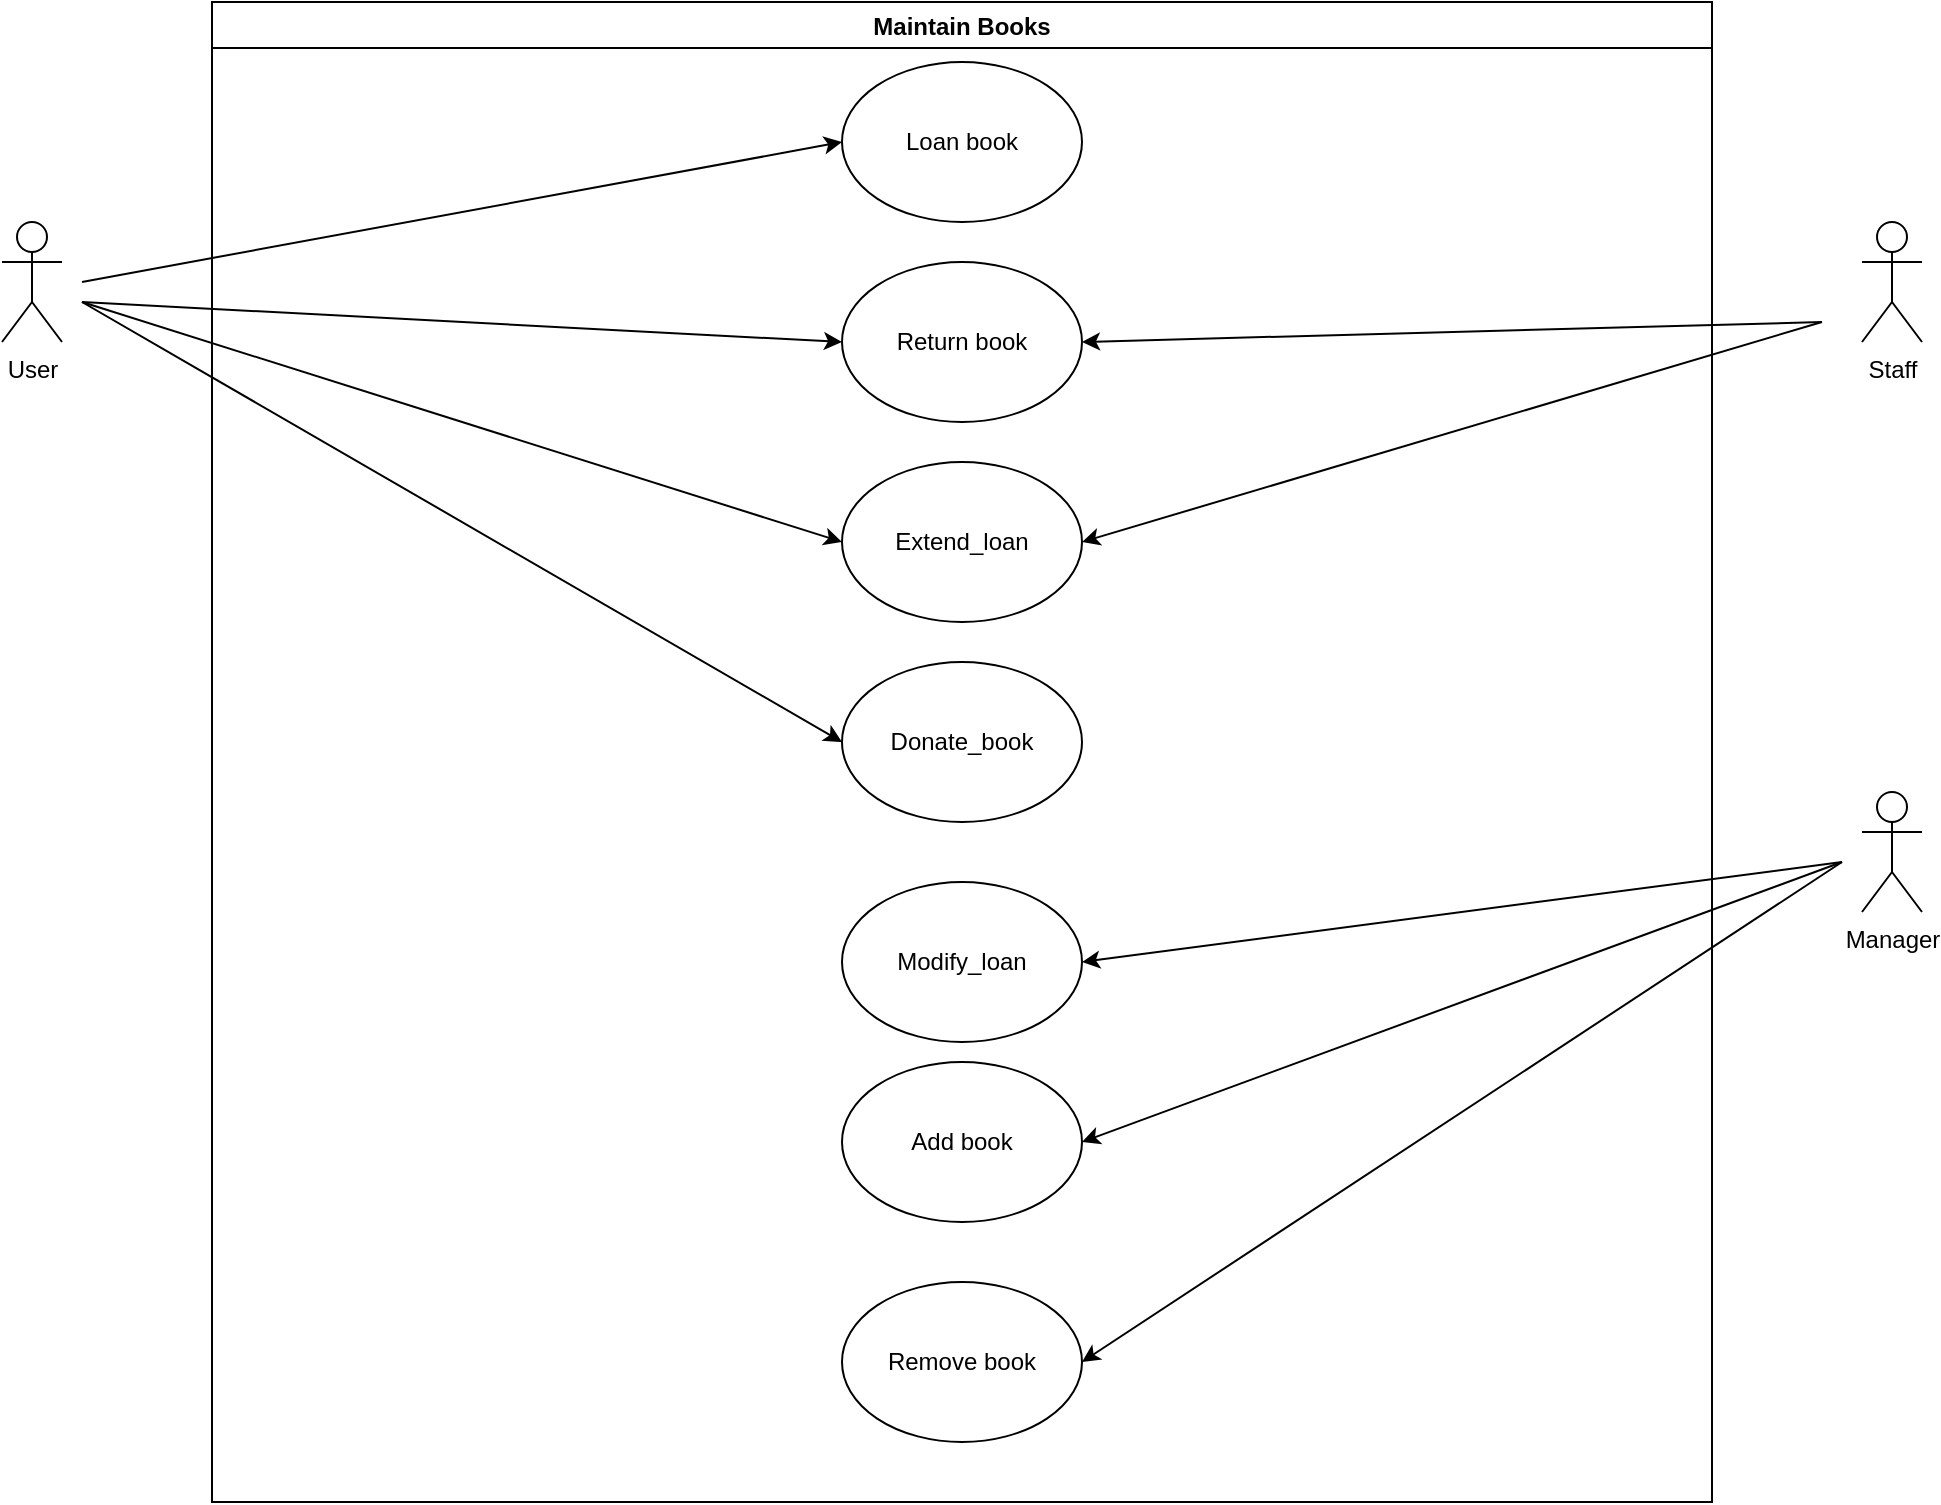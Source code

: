<mxfile version="20.2.8" type="github">
  <diagram id="7d0x-xp93fIhHenSywUt" name="Page-1">
    <mxGraphModel dx="1422" dy="794" grid="1" gridSize="10" guides="1" tooltips="1" connect="1" arrows="1" fold="1" page="1" pageScale="1" pageWidth="1100" pageHeight="850" math="0" shadow="0">
      <root>
        <mxCell id="0" />
        <mxCell id="1" parent="0" />
        <mxCell id="p-3F2_YkWac7Y5jsDY-2-1" value="Maintain Books" style="swimlane;" vertex="1" parent="1">
          <mxGeometry x="175" y="30" width="750" height="750" as="geometry" />
        </mxCell>
        <mxCell id="p-3F2_YkWac7Y5jsDY-2-5" value="Loan book" style="ellipse;whiteSpace=wrap;html=1;" vertex="1" parent="p-3F2_YkWac7Y5jsDY-2-1">
          <mxGeometry x="315" y="30" width="120" height="80" as="geometry" />
        </mxCell>
        <mxCell id="p-3F2_YkWac7Y5jsDY-2-6" value="Return book" style="ellipse;whiteSpace=wrap;html=1;" vertex="1" parent="p-3F2_YkWac7Y5jsDY-2-1">
          <mxGeometry x="315" y="130" width="120" height="80" as="geometry" />
        </mxCell>
        <mxCell id="p-3F2_YkWac7Y5jsDY-2-7" value="Extend_loan" style="ellipse;whiteSpace=wrap;html=1;" vertex="1" parent="p-3F2_YkWac7Y5jsDY-2-1">
          <mxGeometry x="315" y="230" width="120" height="80" as="geometry" />
        </mxCell>
        <mxCell id="p-3F2_YkWac7Y5jsDY-2-8" value="Donate_book" style="ellipse;whiteSpace=wrap;html=1;" vertex="1" parent="p-3F2_YkWac7Y5jsDY-2-1">
          <mxGeometry x="315" y="330" width="120" height="80" as="geometry" />
        </mxCell>
        <mxCell id="p-3F2_YkWac7Y5jsDY-2-9" value="Modify_loan" style="ellipse;whiteSpace=wrap;html=1;" vertex="1" parent="p-3F2_YkWac7Y5jsDY-2-1">
          <mxGeometry x="315" y="440" width="120" height="80" as="geometry" />
        </mxCell>
        <mxCell id="p-3F2_YkWac7Y5jsDY-2-10" value="Add book" style="ellipse;whiteSpace=wrap;html=1;" vertex="1" parent="p-3F2_YkWac7Y5jsDY-2-1">
          <mxGeometry x="315" y="530" width="120" height="80" as="geometry" />
        </mxCell>
        <mxCell id="p-3F2_YkWac7Y5jsDY-2-11" value="Remove book" style="ellipse;whiteSpace=wrap;html=1;" vertex="1" parent="p-3F2_YkWac7Y5jsDY-2-1">
          <mxGeometry x="315" y="640" width="120" height="80" as="geometry" />
        </mxCell>
        <mxCell id="p-3F2_YkWac7Y5jsDY-2-14" value="" style="endArrow=classic;html=1;rounded=0;" edge="1" parent="p-3F2_YkWac7Y5jsDY-2-1">
          <mxGeometry width="50" height="50" relative="1" as="geometry">
            <mxPoint x="-65" y="150" as="sourcePoint" />
            <mxPoint x="315" y="270" as="targetPoint" />
          </mxGeometry>
        </mxCell>
        <mxCell id="p-3F2_YkWac7Y5jsDY-2-2" value="User" style="shape=umlActor;verticalLabelPosition=bottom;verticalAlign=top;html=1;outlineConnect=0;" vertex="1" parent="1">
          <mxGeometry x="70" y="140" width="30" height="60" as="geometry" />
        </mxCell>
        <mxCell id="p-3F2_YkWac7Y5jsDY-2-3" value="Staff" style="shape=umlActor;verticalLabelPosition=bottom;verticalAlign=top;html=1;outlineConnect=0;" vertex="1" parent="1">
          <mxGeometry x="1000" y="140" width="30" height="60" as="geometry" />
        </mxCell>
        <mxCell id="p-3F2_YkWac7Y5jsDY-2-4" value="Manager" style="shape=umlActor;verticalLabelPosition=bottom;verticalAlign=top;html=1;outlineConnect=0;" vertex="1" parent="1">
          <mxGeometry x="1000" y="425" width="30" height="60" as="geometry" />
        </mxCell>
        <mxCell id="p-3F2_YkWac7Y5jsDY-2-12" value="" style="endArrow=classic;html=1;rounded=0;entryX=0;entryY=0.5;entryDx=0;entryDy=0;" edge="1" parent="1" target="p-3F2_YkWac7Y5jsDY-2-8">
          <mxGeometry width="50" height="50" relative="1" as="geometry">
            <mxPoint x="110" y="180" as="sourcePoint" />
            <mxPoint x="570" y="380" as="targetPoint" />
          </mxGeometry>
        </mxCell>
        <mxCell id="p-3F2_YkWac7Y5jsDY-2-13" value="" style="endArrow=classic;html=1;rounded=0;entryX=1;entryY=0.5;entryDx=0;entryDy=0;" edge="1" parent="1" target="p-3F2_YkWac7Y5jsDY-2-7">
          <mxGeometry width="50" height="50" relative="1" as="geometry">
            <mxPoint x="980" y="190" as="sourcePoint" />
            <mxPoint x="570" y="380" as="targetPoint" />
          </mxGeometry>
        </mxCell>
        <mxCell id="p-3F2_YkWac7Y5jsDY-2-15" value="" style="endArrow=classic;html=1;rounded=0;entryX=0;entryY=0.5;entryDx=0;entryDy=0;" edge="1" parent="1" target="p-3F2_YkWac7Y5jsDY-2-6">
          <mxGeometry width="50" height="50" relative="1" as="geometry">
            <mxPoint x="110" y="180" as="sourcePoint" />
            <mxPoint x="570" y="380" as="targetPoint" />
          </mxGeometry>
        </mxCell>
        <mxCell id="p-3F2_YkWac7Y5jsDY-2-16" value="" style="endArrow=classic;html=1;rounded=0;entryX=0;entryY=0.5;entryDx=0;entryDy=0;" edge="1" parent="1" target="p-3F2_YkWac7Y5jsDY-2-5">
          <mxGeometry width="50" height="50" relative="1" as="geometry">
            <mxPoint x="110" y="170" as="sourcePoint" />
            <mxPoint x="570" y="380" as="targetPoint" />
          </mxGeometry>
        </mxCell>
        <mxCell id="p-3F2_YkWac7Y5jsDY-2-17" value="" style="endArrow=classic;html=1;rounded=0;entryX=1;entryY=0.5;entryDx=0;entryDy=0;" edge="1" parent="1" target="p-3F2_YkWac7Y5jsDY-2-9">
          <mxGeometry width="50" height="50" relative="1" as="geometry">
            <mxPoint x="990" y="460" as="sourcePoint" />
            <mxPoint x="570" y="380" as="targetPoint" />
          </mxGeometry>
        </mxCell>
        <mxCell id="p-3F2_YkWac7Y5jsDY-2-18" value="" style="endArrow=classic;html=1;rounded=0;entryX=1;entryY=0.5;entryDx=0;entryDy=0;" edge="1" parent="1" target="p-3F2_YkWac7Y5jsDY-2-10">
          <mxGeometry width="50" height="50" relative="1" as="geometry">
            <mxPoint x="990" y="460" as="sourcePoint" />
            <mxPoint x="570" y="380" as="targetPoint" />
          </mxGeometry>
        </mxCell>
        <mxCell id="p-3F2_YkWac7Y5jsDY-2-19" value="" style="endArrow=classic;html=1;rounded=0;entryX=1;entryY=0.5;entryDx=0;entryDy=0;" edge="1" parent="1" target="p-3F2_YkWac7Y5jsDY-2-11">
          <mxGeometry width="50" height="50" relative="1" as="geometry">
            <mxPoint x="990" y="460" as="sourcePoint" />
            <mxPoint x="570" y="380" as="targetPoint" />
          </mxGeometry>
        </mxCell>
        <mxCell id="p-3F2_YkWac7Y5jsDY-2-20" value="" style="endArrow=classic;html=1;rounded=0;entryX=1;entryY=0.5;entryDx=0;entryDy=0;" edge="1" parent="1" target="p-3F2_YkWac7Y5jsDY-2-6">
          <mxGeometry width="50" height="50" relative="1" as="geometry">
            <mxPoint x="980" y="190" as="sourcePoint" />
            <mxPoint x="570" y="380" as="targetPoint" />
          </mxGeometry>
        </mxCell>
      </root>
    </mxGraphModel>
  </diagram>
</mxfile>

